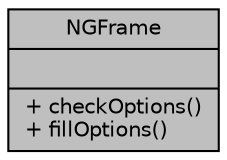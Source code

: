 digraph "NGFrame"
{
  edge [fontname="Helvetica",fontsize="10",labelfontname="Helvetica",labelfontsize="10"];
  node [fontname="Helvetica",fontsize="10",shape=record];
  Node1 [label="{NGFrame\n||+ checkOptions()\l+ fillOptions()\l}",height=0.2,width=0.4,color="black", fillcolor="grey75", style="filled", fontcolor="black"];
}
